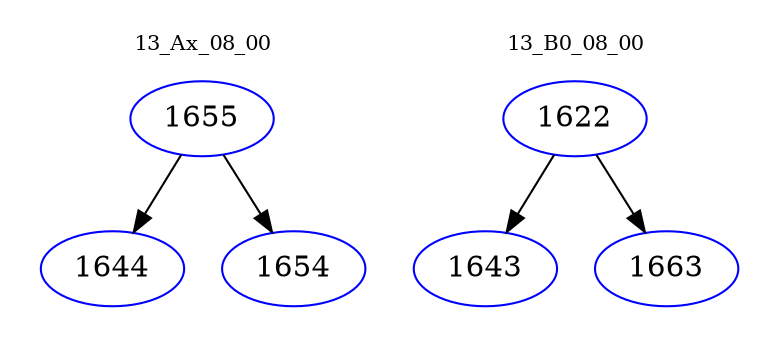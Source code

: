 digraph{
subgraph cluster_0 {
color = white
label = "13_Ax_08_00";
fontsize=10;
T0_1655 [label="1655", color="blue"]
T0_1655 -> T0_1644 [color="black"]
T0_1644 [label="1644", color="blue"]
T0_1655 -> T0_1654 [color="black"]
T0_1654 [label="1654", color="blue"]
}
subgraph cluster_1 {
color = white
label = "13_B0_08_00";
fontsize=10;
T1_1622 [label="1622", color="blue"]
T1_1622 -> T1_1643 [color="black"]
T1_1643 [label="1643", color="blue"]
T1_1622 -> T1_1663 [color="black"]
T1_1663 [label="1663", color="blue"]
}
}
